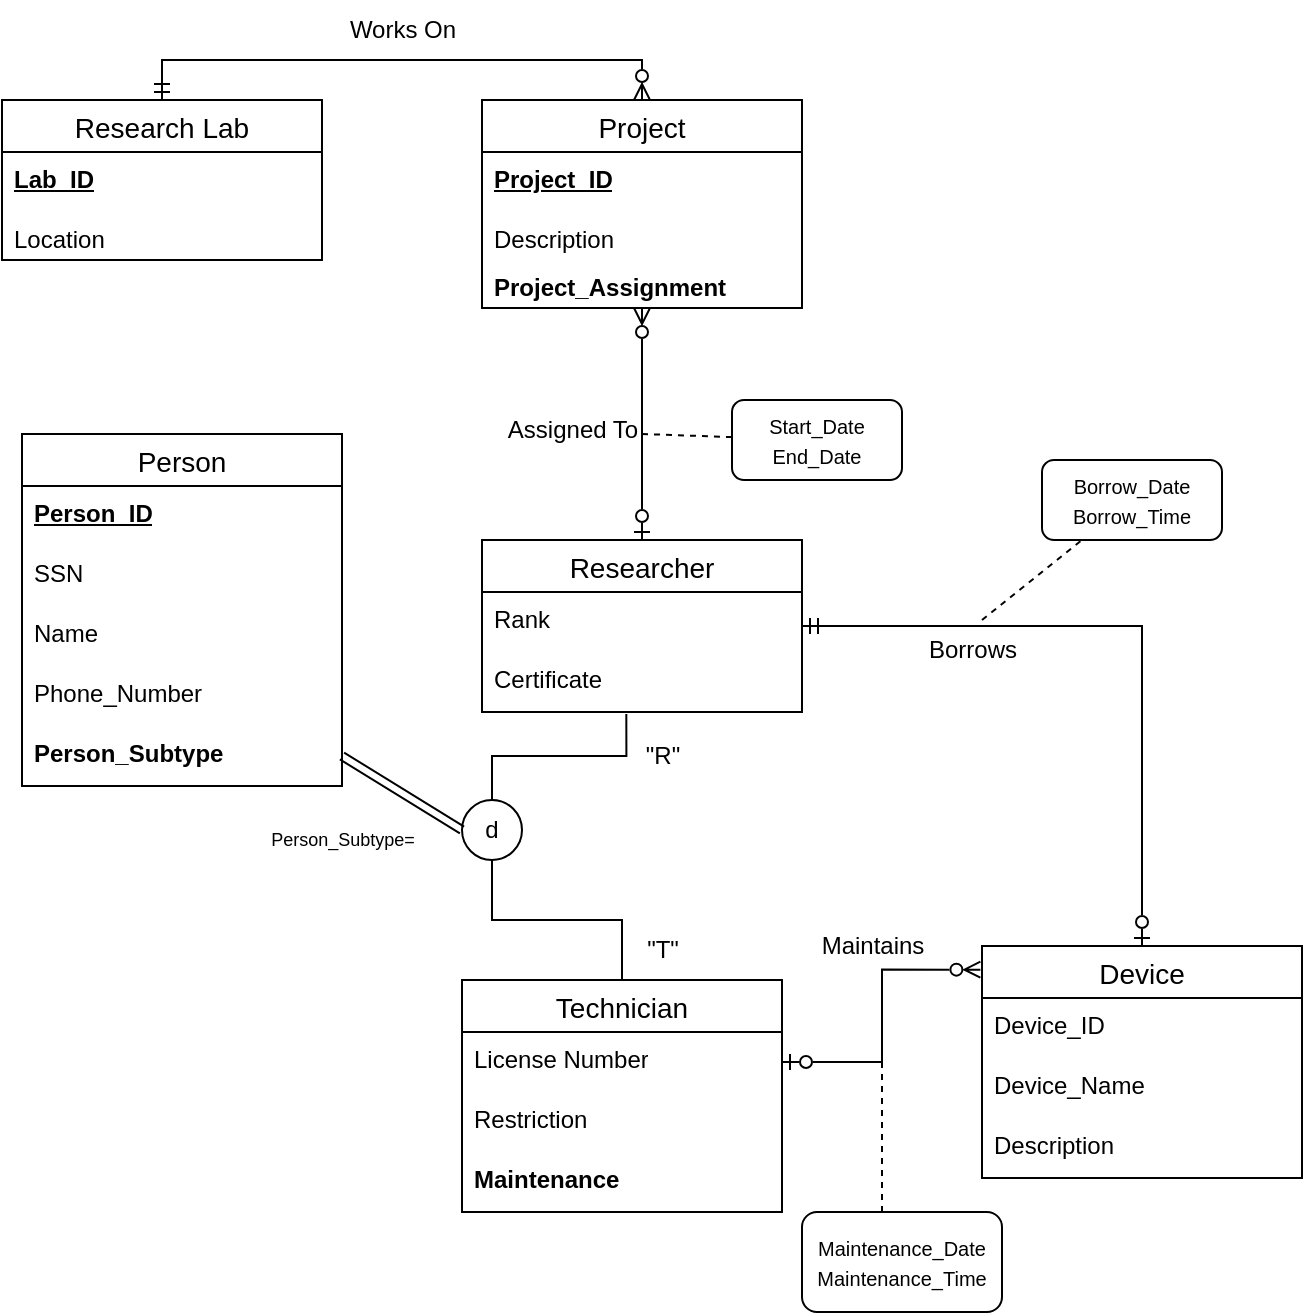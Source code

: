 <mxfile version="22.0.4" type="device">
  <diagram id="R2lEEEUBdFMjLlhIrx00" name="Page-1">
    <mxGraphModel dx="690" dy="420" grid="1" gridSize="10" guides="1" tooltips="1" connect="1" arrows="1" fold="1" page="1" pageScale="1" pageWidth="850" pageHeight="1100" math="0" shadow="0" extFonts="Permanent Marker^https://fonts.googleapis.com/css?family=Permanent+Marker">
      <root>
        <mxCell id="0" />
        <mxCell id="1" parent="0" />
        <mxCell id="7v8pQZR2P8C5f7t9BF2W-1" value="Research Lab" style="swimlane;fontStyle=0;childLayout=stackLayout;horizontal=1;startSize=26;horizontalStack=0;resizeParent=1;resizeParentMax=0;resizeLast=0;collapsible=1;marginBottom=0;align=center;fontSize=14;" vertex="1" parent="1">
          <mxGeometry y="240" width="160" height="80" as="geometry" />
        </mxCell>
        <mxCell id="7v8pQZR2P8C5f7t9BF2W-2" value="&lt;b&gt;&lt;u&gt;Lab_ID&lt;/u&gt;&lt;/b&gt;" style="text;strokeColor=none;fillColor=none;spacingLeft=4;spacingRight=4;overflow=hidden;rotatable=0;points=[[0,0.5],[1,0.5]];portConstraint=eastwest;fontSize=12;whiteSpace=wrap;html=1;" vertex="1" parent="7v8pQZR2P8C5f7t9BF2W-1">
          <mxGeometry y="26" width="160" height="30" as="geometry" />
        </mxCell>
        <mxCell id="7v8pQZR2P8C5f7t9BF2W-3" value="Location" style="text;strokeColor=none;fillColor=none;spacingLeft=4;spacingRight=4;overflow=hidden;rotatable=0;points=[[0,0.5],[1,0.5]];portConstraint=eastwest;fontSize=12;whiteSpace=wrap;html=1;" vertex="1" parent="7v8pQZR2P8C5f7t9BF2W-1">
          <mxGeometry y="56" width="160" height="24" as="geometry" />
        </mxCell>
        <mxCell id="7v8pQZR2P8C5f7t9BF2W-9" style="edgeStyle=orthogonalEdgeStyle;rounded=0;orthogonalLoop=1;jettySize=auto;html=1;exitX=0.5;exitY=0;exitDx=0;exitDy=0;entryX=0.5;entryY=0;entryDx=0;entryDy=0;endArrow=ERmandOne;endFill=0;startArrow=ERzeroToMany;startFill=0;" edge="1" parent="1" source="7v8pQZR2P8C5f7t9BF2W-5" target="7v8pQZR2P8C5f7t9BF2W-1">
          <mxGeometry relative="1" as="geometry" />
        </mxCell>
        <mxCell id="7v8pQZR2P8C5f7t9BF2W-5" value="Project" style="swimlane;fontStyle=0;childLayout=stackLayout;horizontal=1;startSize=26;horizontalStack=0;resizeParent=1;resizeParentMax=0;resizeLast=0;collapsible=1;marginBottom=0;align=center;fontSize=14;" vertex="1" parent="1">
          <mxGeometry x="240" y="240" width="160" height="104" as="geometry" />
        </mxCell>
        <mxCell id="7v8pQZR2P8C5f7t9BF2W-6" value="&lt;b&gt;&lt;u&gt;Project_ID&lt;/u&gt;&lt;/b&gt;" style="text;strokeColor=none;fillColor=none;spacingLeft=4;spacingRight=4;overflow=hidden;rotatable=0;points=[[0,0.5],[1,0.5]];portConstraint=eastwest;fontSize=12;whiteSpace=wrap;html=1;" vertex="1" parent="7v8pQZR2P8C5f7t9BF2W-5">
          <mxGeometry y="26" width="160" height="30" as="geometry" />
        </mxCell>
        <mxCell id="7v8pQZR2P8C5f7t9BF2W-7" value="Description" style="text;strokeColor=none;fillColor=none;spacingLeft=4;spacingRight=4;overflow=hidden;rotatable=0;points=[[0,0.5],[1,0.5]];portConstraint=eastwest;fontSize=12;whiteSpace=wrap;html=1;" vertex="1" parent="7v8pQZR2P8C5f7t9BF2W-5">
          <mxGeometry y="56" width="160" height="24" as="geometry" />
        </mxCell>
        <mxCell id="7v8pQZR2P8C5f7t9BF2W-45" value="&lt;b&gt;Project_Assignment&lt;/b&gt;" style="text;strokeColor=none;fillColor=none;spacingLeft=4;spacingRight=4;overflow=hidden;rotatable=0;points=[[0,0.5],[1,0.5]];portConstraint=eastwest;fontSize=12;whiteSpace=wrap;html=1;" vertex="1" parent="7v8pQZR2P8C5f7t9BF2W-5">
          <mxGeometry y="80" width="160" height="24" as="geometry" />
        </mxCell>
        <mxCell id="7v8pQZR2P8C5f7t9BF2W-10" value="Person" style="swimlane;fontStyle=0;childLayout=stackLayout;horizontal=1;startSize=26;horizontalStack=0;resizeParent=1;resizeParentMax=0;resizeLast=0;collapsible=1;marginBottom=0;align=center;fontSize=14;" vertex="1" parent="1">
          <mxGeometry x="10" y="407" width="160" height="176" as="geometry" />
        </mxCell>
        <mxCell id="7v8pQZR2P8C5f7t9BF2W-11" value="&lt;b&gt;&lt;u&gt;Person_ID&lt;/u&gt;&lt;/b&gt;" style="text;strokeColor=none;fillColor=none;spacingLeft=4;spacingRight=4;overflow=hidden;rotatable=0;points=[[0,0.5],[1,0.5]];portConstraint=eastwest;fontSize=12;whiteSpace=wrap;html=1;" vertex="1" parent="7v8pQZR2P8C5f7t9BF2W-10">
          <mxGeometry y="26" width="160" height="30" as="geometry" />
        </mxCell>
        <mxCell id="7v8pQZR2P8C5f7t9BF2W-12" value="SSN" style="text;strokeColor=none;fillColor=none;spacingLeft=4;spacingRight=4;overflow=hidden;rotatable=0;points=[[0,0.5],[1,0.5]];portConstraint=eastwest;fontSize=12;whiteSpace=wrap;html=1;" vertex="1" parent="7v8pQZR2P8C5f7t9BF2W-10">
          <mxGeometry y="56" width="160" height="30" as="geometry" />
        </mxCell>
        <mxCell id="7v8pQZR2P8C5f7t9BF2W-13" value="Name" style="text;strokeColor=none;fillColor=none;spacingLeft=4;spacingRight=4;overflow=hidden;rotatable=0;points=[[0,0.5],[1,0.5]];portConstraint=eastwest;fontSize=12;whiteSpace=wrap;html=1;" vertex="1" parent="7v8pQZR2P8C5f7t9BF2W-10">
          <mxGeometry y="86" width="160" height="30" as="geometry" />
        </mxCell>
        <mxCell id="7v8pQZR2P8C5f7t9BF2W-14" value="Phone_Number" style="text;strokeColor=none;fillColor=none;spacingLeft=4;spacingRight=4;overflow=hidden;rotatable=0;points=[[0,0.5],[1,0.5]];portConstraint=eastwest;fontSize=12;whiteSpace=wrap;html=1;" vertex="1" parent="7v8pQZR2P8C5f7t9BF2W-10">
          <mxGeometry y="116" width="160" height="30" as="geometry" />
        </mxCell>
        <mxCell id="7v8pQZR2P8C5f7t9BF2W-43" value="&lt;b&gt;Person_Subtype&lt;/b&gt;" style="text;strokeColor=none;fillColor=none;spacingLeft=4;spacingRight=4;overflow=hidden;rotatable=0;points=[[0,0.5],[1,0.5]];portConstraint=eastwest;fontSize=12;whiteSpace=wrap;html=1;" vertex="1" parent="7v8pQZR2P8C5f7t9BF2W-10">
          <mxGeometry y="146" width="160" height="30" as="geometry" />
        </mxCell>
        <mxCell id="7v8pQZR2P8C5f7t9BF2W-50" style="edgeStyle=orthogonalEdgeStyle;rounded=0;orthogonalLoop=1;jettySize=auto;html=1;exitX=0.5;exitY=1;exitDx=0;exitDy=0;entryX=0.5;entryY=0;entryDx=0;entryDy=0;endArrow=none;endFill=0;" edge="1" parent="1" source="7v8pQZR2P8C5f7t9BF2W-17" target="7v8pQZR2P8C5f7t9BF2W-18">
          <mxGeometry relative="1" as="geometry" />
        </mxCell>
        <mxCell id="7v8pQZR2P8C5f7t9BF2W-17" value="d" style="ellipse;whiteSpace=wrap;html=1;aspect=fixed;" vertex="1" parent="1">
          <mxGeometry x="230" y="590" width="30" height="30" as="geometry" />
        </mxCell>
        <mxCell id="7v8pQZR2P8C5f7t9BF2W-18" value="Technician" style="swimlane;fontStyle=0;childLayout=stackLayout;horizontal=1;startSize=26;horizontalStack=0;resizeParent=1;resizeParentMax=0;resizeLast=0;collapsible=1;marginBottom=0;align=center;fontSize=14;" vertex="1" parent="1">
          <mxGeometry x="230" y="680" width="160" height="116" as="geometry" />
        </mxCell>
        <mxCell id="7v8pQZR2P8C5f7t9BF2W-19" value="License Number" style="text;strokeColor=none;fillColor=none;spacingLeft=4;spacingRight=4;overflow=hidden;rotatable=0;points=[[0,0.5],[1,0.5]];portConstraint=eastwest;fontSize=12;whiteSpace=wrap;html=1;" vertex="1" parent="7v8pQZR2P8C5f7t9BF2W-18">
          <mxGeometry y="26" width="160" height="30" as="geometry" />
        </mxCell>
        <mxCell id="7v8pQZR2P8C5f7t9BF2W-20" value="Restriction" style="text;strokeColor=none;fillColor=none;spacingLeft=4;spacingRight=4;overflow=hidden;rotatable=0;points=[[0,0.5],[1,0.5]];portConstraint=eastwest;fontSize=12;whiteSpace=wrap;html=1;" vertex="1" parent="7v8pQZR2P8C5f7t9BF2W-18">
          <mxGeometry y="56" width="160" height="30" as="geometry" />
        </mxCell>
        <mxCell id="7v8pQZR2P8C5f7t9BF2W-67" value="&lt;b&gt;Maintenance&lt;/b&gt;" style="text;strokeColor=none;fillColor=none;spacingLeft=4;spacingRight=4;overflow=hidden;rotatable=0;points=[[0,0.5],[1,0.5]];portConstraint=eastwest;fontSize=12;whiteSpace=wrap;html=1;" vertex="1" parent="7v8pQZR2P8C5f7t9BF2W-18">
          <mxGeometry y="86" width="160" height="30" as="geometry" />
        </mxCell>
        <mxCell id="7v8pQZR2P8C5f7t9BF2W-44" style="edgeStyle=orthogonalEdgeStyle;rounded=0;orthogonalLoop=1;jettySize=auto;html=1;exitX=0.5;exitY=0;exitDx=0;exitDy=0;entryX=0.5;entryY=1;entryDx=0;entryDy=0;endArrow=ERzeroToMany;endFill=0;startArrow=ERzeroToOne;startFill=0;" edge="1" parent="1" source="7v8pQZR2P8C5f7t9BF2W-22" target="7v8pQZR2P8C5f7t9BF2W-5">
          <mxGeometry relative="1" as="geometry" />
        </mxCell>
        <mxCell id="7v8pQZR2P8C5f7t9BF2W-55" style="edgeStyle=orthogonalEdgeStyle;rounded=0;orthogonalLoop=1;jettySize=auto;html=1;exitX=1;exitY=0.5;exitDx=0;exitDy=0;entryX=0.5;entryY=0;entryDx=0;entryDy=0;startArrow=ERmandOne;startFill=0;endArrow=ERzeroToOne;endFill=0;" edge="1" parent="1" source="7v8pQZR2P8C5f7t9BF2W-22" target="7v8pQZR2P8C5f7t9BF2W-51">
          <mxGeometry relative="1" as="geometry" />
        </mxCell>
        <mxCell id="7v8pQZR2P8C5f7t9BF2W-22" value="Researcher" style="swimlane;fontStyle=0;childLayout=stackLayout;horizontal=1;startSize=26;horizontalStack=0;resizeParent=1;resizeParentMax=0;resizeLast=0;collapsible=1;marginBottom=0;align=center;fontSize=14;" vertex="1" parent="1">
          <mxGeometry x="240" y="460" width="160" height="86" as="geometry" />
        </mxCell>
        <mxCell id="7v8pQZR2P8C5f7t9BF2W-23" value="Rank" style="text;strokeColor=none;fillColor=none;spacingLeft=4;spacingRight=4;overflow=hidden;rotatable=0;points=[[0,0.5],[1,0.5]];portConstraint=eastwest;fontSize=12;whiteSpace=wrap;html=1;" vertex="1" parent="7v8pQZR2P8C5f7t9BF2W-22">
          <mxGeometry y="26" width="160" height="30" as="geometry" />
        </mxCell>
        <mxCell id="7v8pQZR2P8C5f7t9BF2W-24" value="Certificate" style="text;strokeColor=none;fillColor=none;spacingLeft=4;spacingRight=4;overflow=hidden;rotatable=0;points=[[0,0.5],[1,0.5]];portConstraint=eastwest;fontSize=12;whiteSpace=wrap;html=1;" vertex="1" parent="7v8pQZR2P8C5f7t9BF2W-22">
          <mxGeometry y="56" width="160" height="30" as="geometry" />
        </mxCell>
        <mxCell id="7v8pQZR2P8C5f7t9BF2W-27" value="" style="shape=link;html=1;rounded=0;entryX=0;entryY=0.5;entryDx=0;entryDy=0;exitX=1;exitY=0.5;exitDx=0;exitDy=0;" edge="1" parent="1" source="7v8pQZR2P8C5f7t9BF2W-43" target="7v8pQZR2P8C5f7t9BF2W-17">
          <mxGeometry relative="1" as="geometry">
            <mxPoint x="180" y="740" as="sourcePoint" />
            <mxPoint x="180" y="630" as="targetPoint" />
          </mxGeometry>
        </mxCell>
        <mxCell id="7v8pQZR2P8C5f7t9BF2W-28" value="" style="resizable=0;html=1;whiteSpace=wrap;align=right;verticalAlign=bottom;" connectable="0" vertex="1" parent="7v8pQZR2P8C5f7t9BF2W-27">
          <mxGeometry x="1" relative="1" as="geometry" />
        </mxCell>
        <mxCell id="7v8pQZR2P8C5f7t9BF2W-32" value="&quot;T&quot;" style="text;html=1;align=center;verticalAlign=middle;resizable=0;points=[];autosize=1;strokeColor=none;fillColor=none;" vertex="1" parent="1">
          <mxGeometry x="310" y="650" width="40" height="30" as="geometry" />
        </mxCell>
        <mxCell id="7v8pQZR2P8C5f7t9BF2W-33" value="&quot;R&quot;" style="text;html=1;align=center;verticalAlign=middle;resizable=0;points=[];autosize=1;strokeColor=none;fillColor=none;" vertex="1" parent="1">
          <mxGeometry x="310" y="553" width="40" height="30" as="geometry" />
        </mxCell>
        <mxCell id="7v8pQZR2P8C5f7t9BF2W-34" value="Person_Subtype=" style="text;html=1;align=center;verticalAlign=middle;resizable=0;points=[];autosize=1;strokeColor=none;fillColor=none;fontSize=9;" vertex="1" parent="1">
          <mxGeometry x="120" y="600" width="100" height="20" as="geometry" />
        </mxCell>
        <mxCell id="7v8pQZR2P8C5f7t9BF2W-35" value="Works On" style="text;html=1;align=center;verticalAlign=middle;resizable=0;points=[];autosize=1;strokeColor=none;fillColor=none;" vertex="1" parent="1">
          <mxGeometry x="160" y="190" width="80" height="30" as="geometry" />
        </mxCell>
        <mxCell id="7v8pQZR2P8C5f7t9BF2W-39" style="edgeStyle=orthogonalEdgeStyle;rounded=0;orthogonalLoop=1;jettySize=auto;html=1;exitX=0.5;exitY=0;exitDx=0;exitDy=0;entryX=0.451;entryY=1.032;entryDx=0;entryDy=0;entryPerimeter=0;endArrow=none;endFill=0;" edge="1" parent="1" source="7v8pQZR2P8C5f7t9BF2W-17" target="7v8pQZR2P8C5f7t9BF2W-24">
          <mxGeometry relative="1" as="geometry" />
        </mxCell>
        <mxCell id="7v8pQZR2P8C5f7t9BF2W-46" value="Assigned To" style="text;html=1;align=center;verticalAlign=middle;resizable=0;points=[];autosize=1;strokeColor=none;fillColor=none;" vertex="1" parent="1">
          <mxGeometry x="240" y="390" width="90" height="30" as="geometry" />
        </mxCell>
        <mxCell id="7v8pQZR2P8C5f7t9BF2W-51" value="Device" style="swimlane;fontStyle=0;childLayout=stackLayout;horizontal=1;startSize=26;horizontalStack=0;resizeParent=1;resizeParentMax=0;resizeLast=0;collapsible=1;marginBottom=0;align=center;fontSize=14;" vertex="1" parent="1">
          <mxGeometry x="490" y="663" width="160" height="116" as="geometry" />
        </mxCell>
        <mxCell id="7v8pQZR2P8C5f7t9BF2W-52" value="Device_ID" style="text;strokeColor=none;fillColor=none;spacingLeft=4;spacingRight=4;overflow=hidden;rotatable=0;points=[[0,0.5],[1,0.5]];portConstraint=eastwest;fontSize=12;whiteSpace=wrap;html=1;" vertex="1" parent="7v8pQZR2P8C5f7t9BF2W-51">
          <mxGeometry y="26" width="160" height="30" as="geometry" />
        </mxCell>
        <mxCell id="7v8pQZR2P8C5f7t9BF2W-53" value="Device_Name" style="text;strokeColor=none;fillColor=none;spacingLeft=4;spacingRight=4;overflow=hidden;rotatable=0;points=[[0,0.5],[1,0.5]];portConstraint=eastwest;fontSize=12;whiteSpace=wrap;html=1;" vertex="1" parent="7v8pQZR2P8C5f7t9BF2W-51">
          <mxGeometry y="56" width="160" height="30" as="geometry" />
        </mxCell>
        <mxCell id="7v8pQZR2P8C5f7t9BF2W-54" value="Description" style="text;strokeColor=none;fillColor=none;spacingLeft=4;spacingRight=4;overflow=hidden;rotatable=0;points=[[0,0.5],[1,0.5]];portConstraint=eastwest;fontSize=12;whiteSpace=wrap;html=1;" vertex="1" parent="7v8pQZR2P8C5f7t9BF2W-51">
          <mxGeometry y="86" width="160" height="30" as="geometry" />
        </mxCell>
        <mxCell id="7v8pQZR2P8C5f7t9BF2W-56" value="Borrows" style="text;html=1;align=center;verticalAlign=middle;resizable=0;points=[];autosize=1;strokeColor=none;fillColor=none;" vertex="1" parent="1">
          <mxGeometry x="450" y="500" width="70" height="30" as="geometry" />
        </mxCell>
        <mxCell id="7v8pQZR2P8C5f7t9BF2W-58" value="" style="endArrow=none;dashed=1;html=1;rounded=0;" edge="1" parent="1" target="7v8pQZR2P8C5f7t9BF2W-59">
          <mxGeometry width="50" height="50" relative="1" as="geometry">
            <mxPoint x="490" y="500" as="sourcePoint" />
            <mxPoint x="490" y="440" as="targetPoint" />
          </mxGeometry>
        </mxCell>
        <mxCell id="7v8pQZR2P8C5f7t9BF2W-59" value="&lt;font style=&quot;font-size: 10px;&quot;&gt;Borrow_Date&lt;br&gt;Borrow_Time&lt;/font&gt;" style="rounded=1;whiteSpace=wrap;html=1;" vertex="1" parent="1">
          <mxGeometry x="520" y="420" width="90" height="40" as="geometry" />
        </mxCell>
        <mxCell id="7v8pQZR2P8C5f7t9BF2W-61" style="edgeStyle=orthogonalEdgeStyle;rounded=0;orthogonalLoop=1;jettySize=auto;html=1;exitX=1;exitY=0.5;exitDx=0;exitDy=0;entryX=-0.005;entryY=0.102;entryDx=0;entryDy=0;startArrow=ERzeroToOne;startFill=0;endArrow=ERzeroToMany;endFill=0;entryPerimeter=0;" edge="1" parent="1" source="7v8pQZR2P8C5f7t9BF2W-19" target="7v8pQZR2P8C5f7t9BF2W-51">
          <mxGeometry relative="1" as="geometry" />
        </mxCell>
        <mxCell id="7v8pQZR2P8C5f7t9BF2W-62" value="" style="endArrow=none;dashed=1;html=1;rounded=0;" edge="1" parent="1" target="7v8pQZR2P8C5f7t9BF2W-63">
          <mxGeometry width="50" height="50" relative="1" as="geometry">
            <mxPoint x="320" y="407" as="sourcePoint" />
            <mxPoint x="380" y="407" as="targetPoint" />
          </mxGeometry>
        </mxCell>
        <mxCell id="7v8pQZR2P8C5f7t9BF2W-63" value="&lt;font style=&quot;font-size: 10px;&quot;&gt;Start_Date&lt;br&gt;End_Date&lt;/font&gt;" style="rounded=1;whiteSpace=wrap;html=1;" vertex="1" parent="1">
          <mxGeometry x="365" y="390" width="85" height="40" as="geometry" />
        </mxCell>
        <mxCell id="7v8pQZR2P8C5f7t9BF2W-64" value="Maintains" style="text;html=1;align=center;verticalAlign=middle;resizable=0;points=[];autosize=1;strokeColor=none;fillColor=none;" vertex="1" parent="1">
          <mxGeometry x="400" y="648" width="70" height="30" as="geometry" />
        </mxCell>
        <mxCell id="7v8pQZR2P8C5f7t9BF2W-65" value="" style="endArrow=none;dashed=1;html=1;rounded=0;" edge="1" parent="1">
          <mxGeometry width="50" height="50" relative="1" as="geometry">
            <mxPoint x="440" y="796" as="sourcePoint" />
            <mxPoint x="440" y="716" as="targetPoint" />
          </mxGeometry>
        </mxCell>
        <mxCell id="7v8pQZR2P8C5f7t9BF2W-66" value="&lt;font size=&quot;1&quot;&gt;Maintenance_Date&lt;br&gt;Maintenance_Time&lt;br&gt;&lt;/font&gt;" style="rounded=1;whiteSpace=wrap;html=1;" vertex="1" parent="1">
          <mxGeometry x="400" y="796" width="100" height="50" as="geometry" />
        </mxCell>
      </root>
    </mxGraphModel>
  </diagram>
</mxfile>
